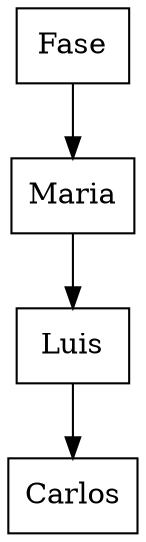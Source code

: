 digraph Espera{
node[shape = "box"];
"Nodo12"[label = "Fase"];
"Nodo12"->"Nodo2"
"Nodo2"[label = "Maria"];
"Nodo2"->"Nodo5"
"Nodo5"[label = "Luis"];
"Nodo5"->"Nodo1"
"Nodo1"[label = "Carlos"];
"Nodo1"}
